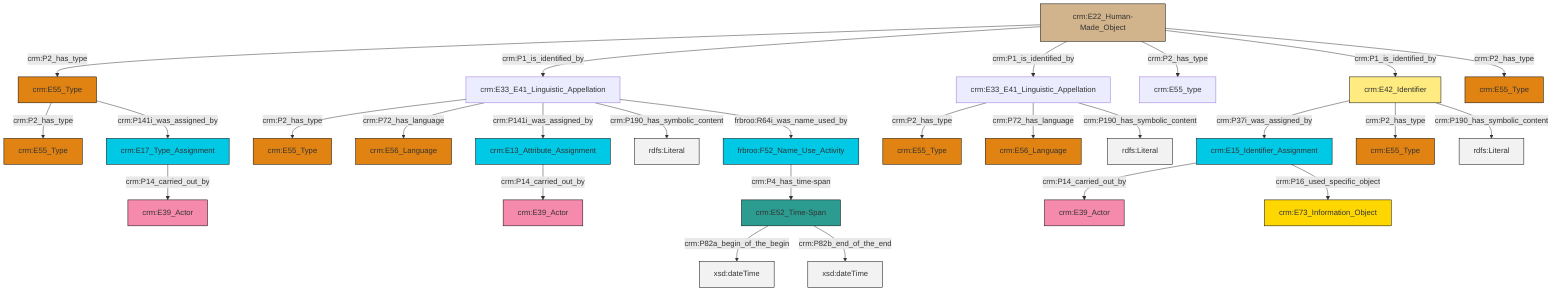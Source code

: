 graph TD
classDef Literal fill:#f2f2f2,stroke:#000000;
classDef CRM_Entity fill:#FFFFFF,stroke:#000000;
classDef Temporal_Entity fill:#00C9E6, stroke:#000000;
classDef Type fill:#E18312, stroke:#000000;
classDef Time-Span fill:#2C9C91, stroke:#000000;
classDef Appellation fill:#FFEB7F, stroke:#000000;
classDef Place fill:#008836, stroke:#000000;
classDef Persistent_Item fill:#B266B2, stroke:#000000;
classDef Conceptual_Object fill:#FFD700, stroke:#000000;
classDef Physical_Thing fill:#D2B48C, stroke:#000000;
classDef Actor fill:#f58aad, stroke:#000000;
classDef PC_Classes fill:#4ce600, stroke:#000000;
classDef Multi fill:#cccccc,stroke:#000000;

8["crm:E22_Human-Made_Object"]:::Physical_Thing -->|crm:P2_has_type| 9["crm:E55_Type"]:::Type
12["crm:E42_Identifier"]:::Appellation -->|crm:P37i_was_assigned_by| 13["crm:E15_Identifier_Assignment"]:::Temporal_Entity
14["crm:E33_E41_Linguistic_Appellation"]:::Default -->|crm:P2_has_type| 15["crm:E55_Type"]:::Type
8["crm:E22_Human-Made_Object"]:::Physical_Thing -->|crm:P1_is_identified_by| 16["crm:E33_E41_Linguistic_Appellation"]:::Default
12["crm:E42_Identifier"]:::Appellation -->|crm:P2_has_type| 17["crm:E55_Type"]:::Type
9["crm:E55_Type"]:::Type -->|crm:P2_has_type| 18["crm:E55_Type"]:::Type
19["crm:E13_Attribute_Assignment"]:::Temporal_Entity -->|crm:P14_carried_out_by| 10["crm:E39_Actor"]:::Actor
14["crm:E33_E41_Linguistic_Appellation"]:::Default -->|crm:P72_has_language| 6["crm:E56_Language"]:::Type
12["crm:E42_Identifier"]:::Appellation -->|crm:P190_has_symbolic_content| 26[rdfs:Literal]:::Literal
16["crm:E33_E41_Linguistic_Appellation"]:::Default -->|crm:P2_has_type| 2["crm:E55_Type"]:::Type
8["crm:E22_Human-Made_Object"]:::Physical_Thing -->|crm:P1_is_identified_by| 14["crm:E33_E41_Linguistic_Appellation"]:::Default
16["crm:E33_E41_Linguistic_Appellation"]:::Default -->|crm:P72_has_language| 30["crm:E56_Language"]:::Type
13["crm:E15_Identifier_Assignment"]:::Temporal_Entity -->|crm:P14_carried_out_by| 20["crm:E39_Actor"]:::Actor
16["crm:E33_E41_Linguistic_Appellation"]:::Default -->|crm:P141i_was_assigned_by| 19["crm:E13_Attribute_Assignment"]:::Temporal_Entity
16["crm:E33_E41_Linguistic_Appellation"]:::Default -->|crm:P190_has_symbolic_content| 39[rdfs:Literal]:::Literal
14["crm:E33_E41_Linguistic_Appellation"]:::Default -->|crm:P190_has_symbolic_content| 41[rdfs:Literal]:::Literal
0["crm:E52_Time-Span"]:::Time-Span -->|crm:P82a_begin_of_the_begin| 42[xsd:dateTime]:::Literal
8["crm:E22_Human-Made_Object"]:::Physical_Thing -->|crm:P2_has_type| 43["crm:E55_type"]:::Default
9["crm:E55_Type"]:::Type -->|crm:P141i_was_assigned_by| 34["crm:E17_Type_Assignment"]:::Temporal_Entity
13["crm:E15_Identifier_Assignment"]:::Temporal_Entity -->|crm:P16_used_specific_object| 22["crm:E73_Information_Object"]:::Conceptual_Object
34["crm:E17_Type_Assignment"]:::Temporal_Entity -->|crm:P14_carried_out_by| 24["crm:E39_Actor"]:::Actor
16["crm:E33_E41_Linguistic_Appellation"]:::Default -->|frbroo:R64i_was_name_used_by| 4["frbroo:F52_Name_Use_Activity"]:::Temporal_Entity
8["crm:E22_Human-Made_Object"]:::Physical_Thing -->|crm:P1_is_identified_by| 12["crm:E42_Identifier"]:::Appellation
0["crm:E52_Time-Span"]:::Time-Span -->|crm:P82b_end_of_the_end| 50[xsd:dateTime]:::Literal
4["frbroo:F52_Name_Use_Activity"]:::Temporal_Entity -->|crm:P4_has_time-span| 0["crm:E52_Time-Span"]:::Time-Span
8["crm:E22_Human-Made_Object"]:::Physical_Thing -->|crm:P2_has_type| 36["crm:E55_Type"]:::Type